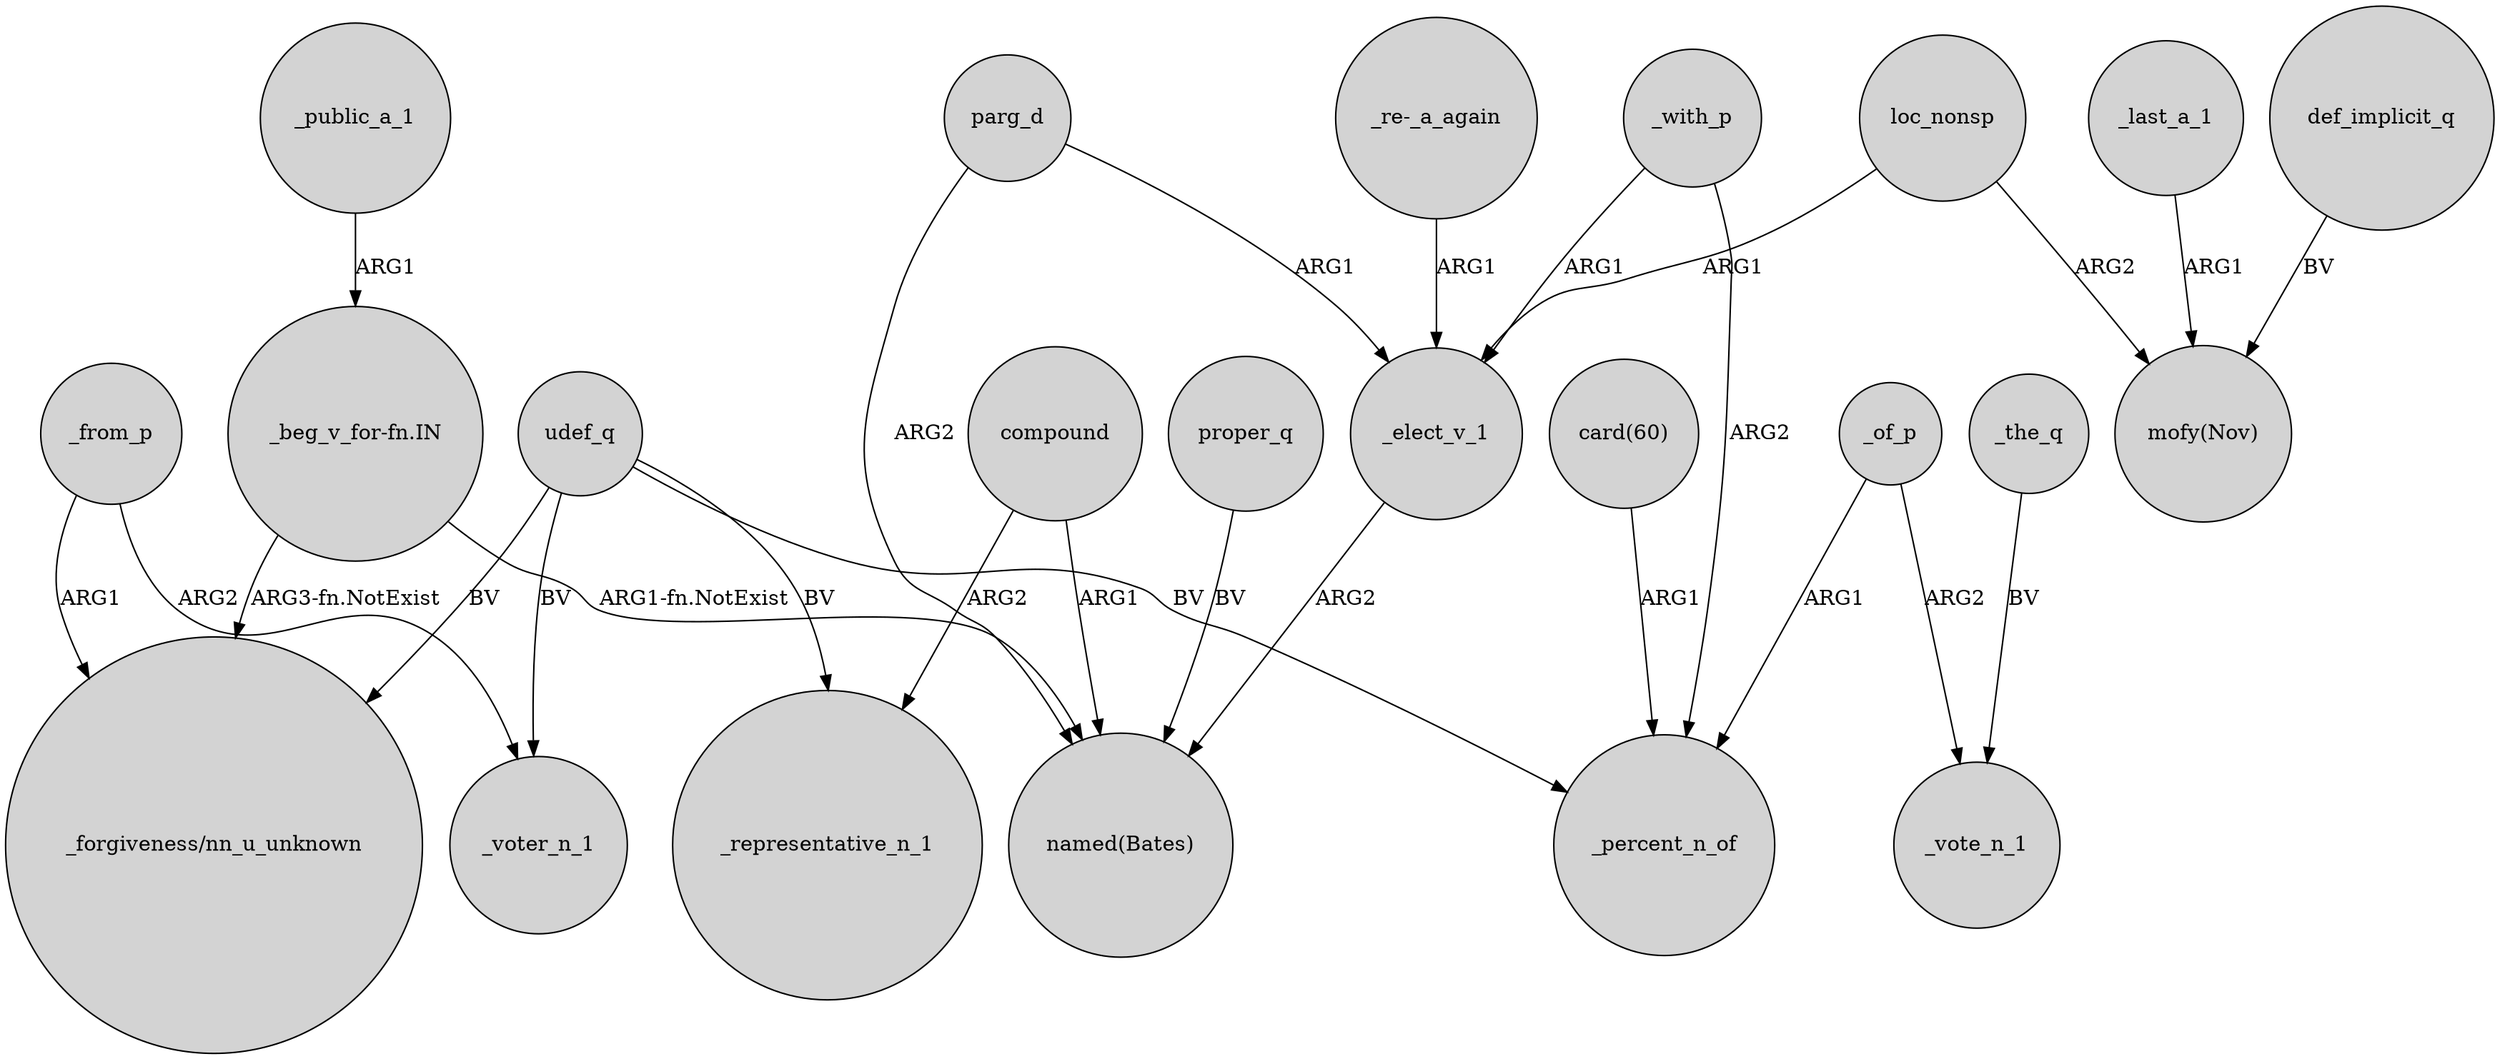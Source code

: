 digraph {
	node [shape=circle style=filled]
	udef_q -> "_forgiveness/nn_u_unknown" [label=BV]
	proper_q -> "named(Bates)" [label=BV]
	parg_d -> "named(Bates)" [label=ARG2]
	"card(60)" -> _percent_n_of [label=ARG1]
	_elect_v_1 -> "named(Bates)" [label=ARG2]
	compound -> "named(Bates)" [label=ARG1]
	_the_q -> _vote_n_1 [label=BV]
	_with_p -> _elect_v_1 [label=ARG1]
	"_re-_a_again" -> _elect_v_1 [label=ARG1]
	_of_p -> _percent_n_of [label=ARG1]
	_public_a_1 -> "_beg_v_for-fn.IN" [label=ARG1]
	compound -> _representative_n_1 [label=ARG2]
	_of_p -> _vote_n_1 [label=ARG2]
	loc_nonsp -> _elect_v_1 [label=ARG1]
	"_beg_v_for-fn.IN" -> "_forgiveness/nn_u_unknown" [label="ARG3-fn.NotExist"]
	udef_q -> _voter_n_1 [label=BV]
	loc_nonsp -> "mofy(Nov)" [label=ARG2]
	udef_q -> _representative_n_1 [label=BV]
	_from_p -> "_forgiveness/nn_u_unknown" [label=ARG1]
	_last_a_1 -> "mofy(Nov)" [label=ARG1]
	_with_p -> _percent_n_of [label=ARG2]
	def_implicit_q -> "mofy(Nov)" [label=BV]
	udef_q -> _percent_n_of [label=BV]
	"_beg_v_for-fn.IN" -> "named(Bates)" [label="ARG1-fn.NotExist"]
	parg_d -> _elect_v_1 [label=ARG1]
	_from_p -> _voter_n_1 [label=ARG2]
}
